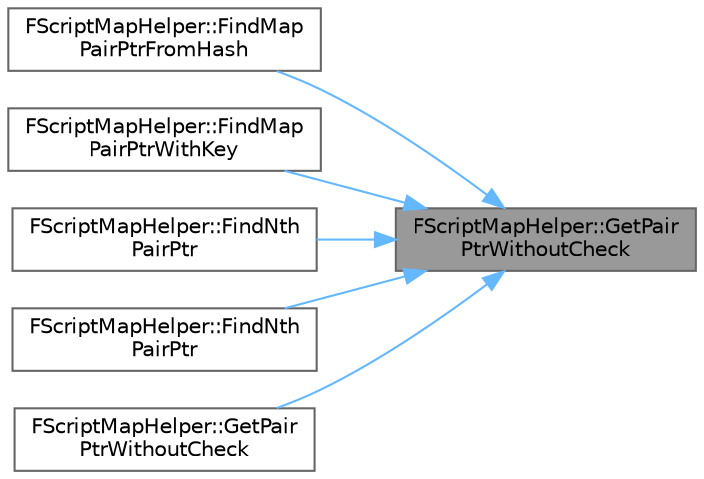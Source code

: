 digraph "FScriptMapHelper::GetPairPtrWithoutCheck"
{
 // INTERACTIVE_SVG=YES
 // LATEX_PDF_SIZE
  bgcolor="transparent";
  edge [fontname=Helvetica,fontsize=10,labelfontname=Helvetica,labelfontsize=10];
  node [fontname=Helvetica,fontsize=10,shape=box,height=0.2,width=0.4];
  rankdir="RL";
  Node1 [id="Node000001",label="FScriptMapHelper::GetPair\lPtrWithoutCheck",height=0.2,width=0.4,color="gray40", fillcolor="grey60", style="filled", fontcolor="black",tooltip="Returns a uint8 pointer to the pair in the array without checking the index."];
  Node1 -> Node2 [id="edge1_Node000001_Node000002",dir="back",color="steelblue1",style="solid",tooltip=" "];
  Node2 [id="Node000002",label="FScriptMapHelper::FindMap\lPairPtrFromHash",height=0.2,width=0.4,color="grey40", fillcolor="white", style="filled",URL="$d4/d21/classFScriptMapHelper.html#a804bb6b48e8635a7a8c18f40257ce0a2",tooltip="Finds the associated pair from hash, rather than linearly searching."];
  Node1 -> Node3 [id="edge2_Node000001_Node000003",dir="back",color="steelblue1",style="solid",tooltip=" "];
  Node3 [id="Node000003",label="FScriptMapHelper::FindMap\lPairPtrWithKey",height=0.2,width=0.4,color="grey40", fillcolor="white", style="filled",URL="$d4/d21/classFScriptMapHelper.html#a1fcb501ec2183a892f70c980760e3552",tooltip="Finds the pair in a map which matches the key in another pair."];
  Node1 -> Node4 [id="edge3_Node000001_Node000004",dir="back",color="steelblue1",style="solid",tooltip=" "];
  Node4 [id="Node000004",label="FScriptMapHelper::FindNth\lPairPtr",height=0.2,width=0.4,color="grey40", fillcolor="white", style="filled",URL="$d4/d21/classFScriptMapHelper.html#a9a630b99cd1d0d293c78d5a9ef51aad7",tooltip="Returns a uint8 pointer to the the Nth valid pair in the map (skipping invalid entries)."];
  Node1 -> Node5 [id="edge4_Node000001_Node000005",dir="back",color="steelblue1",style="solid",tooltip=" "];
  Node5 [id="Node000005",label="FScriptMapHelper::FindNth\lPairPtr",height=0.2,width=0.4,color="grey40", fillcolor="white", style="filled",URL="$d4/d21/classFScriptMapHelper.html#a925f6c41599a500a52864c4341db0d73",tooltip="Returns a uint8 pointer to the the Nth valid pair in the map (skipping invalid entries)."];
  Node1 -> Node6 [id="edge5_Node000001_Node000006",dir="back",color="steelblue1",style="solid",tooltip=" "];
  Node6 [id="Node000006",label="FScriptMapHelper::GetPair\lPtrWithoutCheck",height=0.2,width=0.4,color="grey40", fillcolor="white", style="filled",URL="$d4/d21/classFScriptMapHelper.html#af59524c062fcbcc30561865992cab08f",tooltip="Returns a uint8 pointer to the pair in the array without checking the index."];
}
